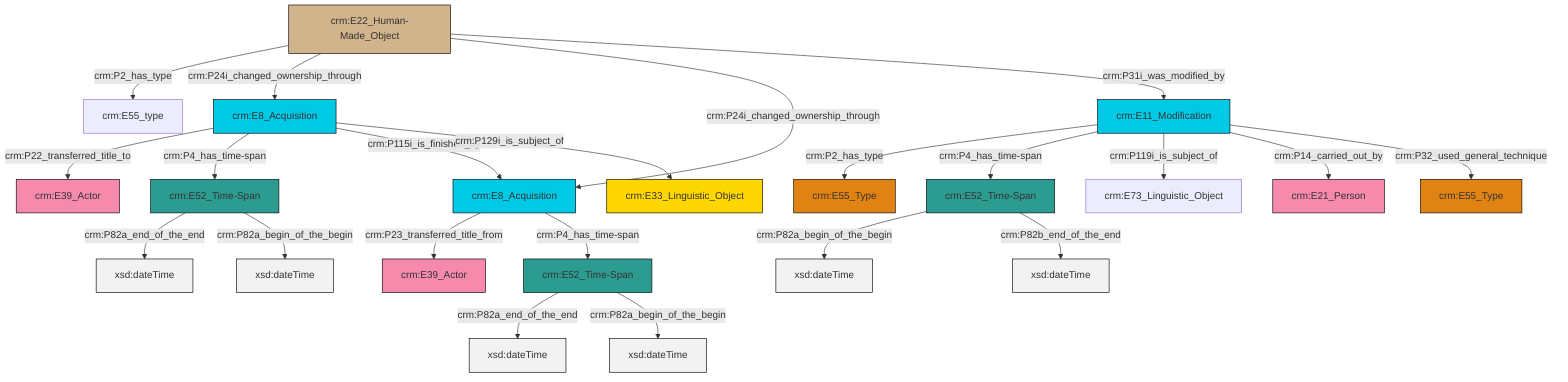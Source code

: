 graph TD
classDef Literal fill:#f2f2f2,stroke:#000000;
classDef CRM_Entity fill:#FFFFFF,stroke:#000000;
classDef Temporal_Entity fill:#00C9E6, stroke:#000000;
classDef Type fill:#E18312, stroke:#000000;
classDef Time-Span fill:#2C9C91, stroke:#000000;
classDef Appellation fill:#FFEB7F, stroke:#000000;
classDef Place fill:#008836, stroke:#000000;
classDef Persistent_Item fill:#B266B2, stroke:#000000;
classDef Conceptual_Object fill:#FFD700, stroke:#000000;
classDef Physical_Thing fill:#D2B48C, stroke:#000000;
classDef Actor fill:#f58aad, stroke:#000000;
classDef PC_Classes fill:#4ce600, stroke:#000000;
classDef Multi fill:#cccccc,stroke:#000000;

6["crm:E8_Acquisition"]:::Temporal_Entity -->|crm:P22_transferred_title_to| 7["crm:E39_Actor"]:::Actor
8["crm:E52_Time-Span"]:::Time-Span -->|crm:P82a_end_of_the_end| 9[xsd:dateTime]:::Literal
10["crm:E11_Modification"]:::Temporal_Entity -->|crm:P2_has_type| 11["crm:E55_Type"]:::Type
12["crm:E52_Time-Span"]:::Time-Span -->|crm:P82a_end_of_the_end| 13[xsd:dateTime]:::Literal
10["crm:E11_Modification"]:::Temporal_Entity -->|crm:P4_has_time-span| 14["crm:E52_Time-Span"]:::Time-Span
14["crm:E52_Time-Span"]:::Time-Span -->|crm:P82a_begin_of_the_begin| 18[xsd:dateTime]:::Literal
8["crm:E52_Time-Span"]:::Time-Span -->|crm:P82a_begin_of_the_begin| 22[xsd:dateTime]:::Literal
6["crm:E8_Acquisition"]:::Temporal_Entity -->|crm:P4_has_time-span| 8["crm:E52_Time-Span"]:::Time-Span
14["crm:E52_Time-Span"]:::Time-Span -->|crm:P82b_end_of_the_end| 30[xsd:dateTime]:::Literal
12["crm:E52_Time-Span"]:::Time-Span -->|crm:P82a_begin_of_the_begin| 31[xsd:dateTime]:::Literal
10["crm:E11_Modification"]:::Temporal_Entity -->|crm:P119i_is_subject_of| 0["crm:E73_Linguistic_Object"]:::Default
10["crm:E11_Modification"]:::Temporal_Entity -->|crm:P14_carried_out_by| 2["crm:E21_Person"]:::Actor
6["crm:E8_Acquisition"]:::Temporal_Entity -->|crm:P115i_is_finished_by| 4["crm:E8_Acquisition"]:::Temporal_Entity
4["crm:E8_Acquisition"]:::Temporal_Entity -->|crm:P23_transferred_title_from| 24["crm:E39_Actor"]:::Actor
10["crm:E11_Modification"]:::Temporal_Entity -->|crm:P32_used_general_technique| 28["crm:E55_Type"]:::Type
19["crm:E22_Human-Made_Object"]:::Physical_Thing -->|crm:P2_has_type| 15["crm:E55_type"]:::Default
19["crm:E22_Human-Made_Object"]:::Physical_Thing -->|crm:P24i_changed_ownership_through| 6["crm:E8_Acquisition"]:::Temporal_Entity
6["crm:E8_Acquisition"]:::Temporal_Entity -->|crm:P129i_is_subject_of| 32["crm:E33_Linguistic_Object"]:::Conceptual_Object
19["crm:E22_Human-Made_Object"]:::Physical_Thing -->|crm:P24i_changed_ownership_through| 4["crm:E8_Acquisition"]:::Temporal_Entity
19["crm:E22_Human-Made_Object"]:::Physical_Thing -->|crm:P31i_was_modified_by| 10["crm:E11_Modification"]:::Temporal_Entity
4["crm:E8_Acquisition"]:::Temporal_Entity -->|crm:P4_has_time-span| 12["crm:E52_Time-Span"]:::Time-Span